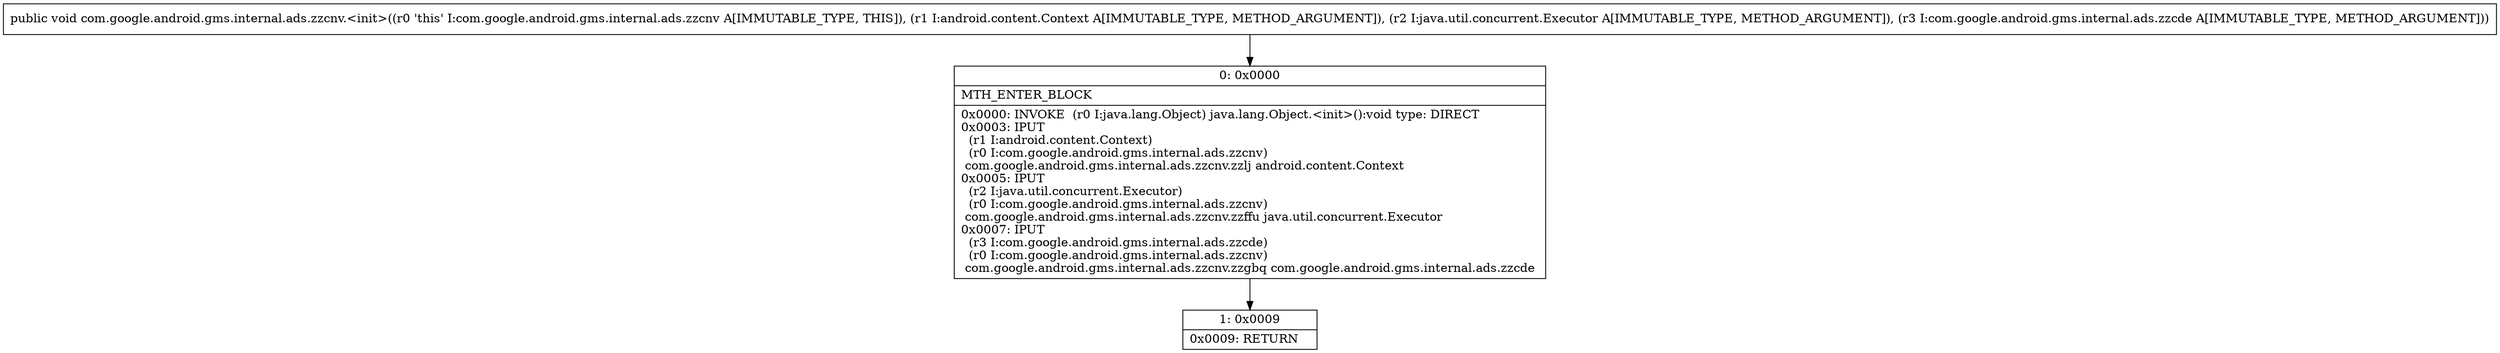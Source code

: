 digraph "CFG forcom.google.android.gms.internal.ads.zzcnv.\<init\>(Landroid\/content\/Context;Ljava\/util\/concurrent\/Executor;Lcom\/google\/android\/gms\/internal\/ads\/zzcde;)V" {
Node_0 [shape=record,label="{0\:\ 0x0000|MTH_ENTER_BLOCK\l|0x0000: INVOKE  (r0 I:java.lang.Object) java.lang.Object.\<init\>():void type: DIRECT \l0x0003: IPUT  \l  (r1 I:android.content.Context)\l  (r0 I:com.google.android.gms.internal.ads.zzcnv)\l com.google.android.gms.internal.ads.zzcnv.zzlj android.content.Context \l0x0005: IPUT  \l  (r2 I:java.util.concurrent.Executor)\l  (r0 I:com.google.android.gms.internal.ads.zzcnv)\l com.google.android.gms.internal.ads.zzcnv.zzffu java.util.concurrent.Executor \l0x0007: IPUT  \l  (r3 I:com.google.android.gms.internal.ads.zzcde)\l  (r0 I:com.google.android.gms.internal.ads.zzcnv)\l com.google.android.gms.internal.ads.zzcnv.zzgbq com.google.android.gms.internal.ads.zzcde \l}"];
Node_1 [shape=record,label="{1\:\ 0x0009|0x0009: RETURN   \l}"];
MethodNode[shape=record,label="{public void com.google.android.gms.internal.ads.zzcnv.\<init\>((r0 'this' I:com.google.android.gms.internal.ads.zzcnv A[IMMUTABLE_TYPE, THIS]), (r1 I:android.content.Context A[IMMUTABLE_TYPE, METHOD_ARGUMENT]), (r2 I:java.util.concurrent.Executor A[IMMUTABLE_TYPE, METHOD_ARGUMENT]), (r3 I:com.google.android.gms.internal.ads.zzcde A[IMMUTABLE_TYPE, METHOD_ARGUMENT])) }"];
MethodNode -> Node_0;
Node_0 -> Node_1;
}

